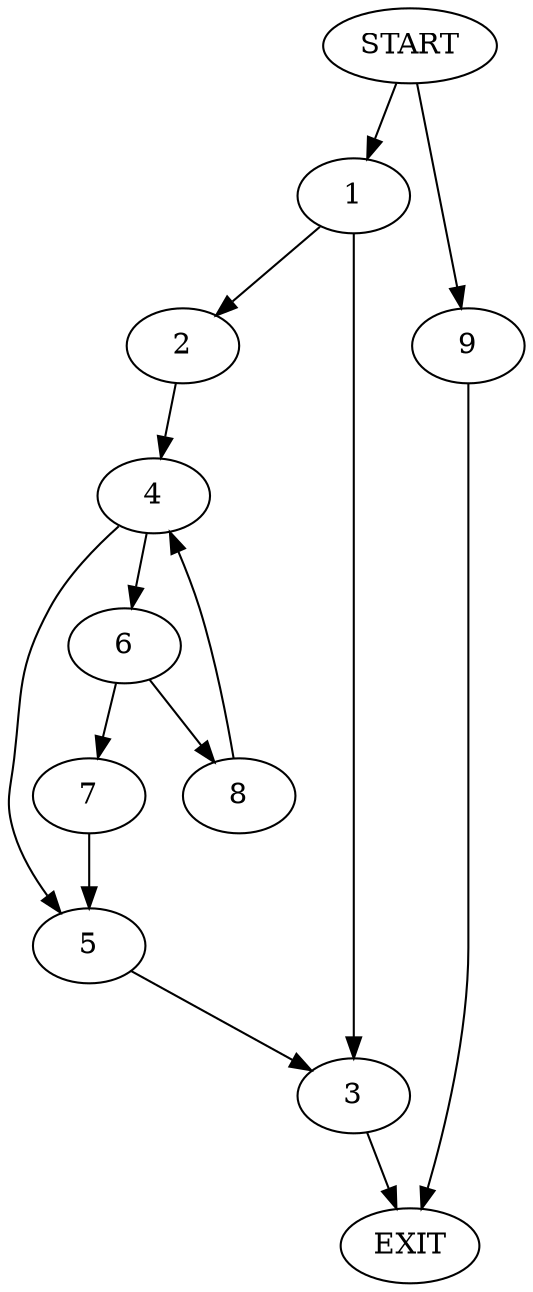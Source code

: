 digraph {
0 [label="START"]
10 [label="EXIT"]
0 -> 1
1 -> 2
1 -> 3
2 -> 4
3 -> 10
4 -> 5
4 -> 6
5 -> 3
6 -> 7
6 -> 8
8 -> 4
7 -> 5
0 -> 9
9 -> 10
}
